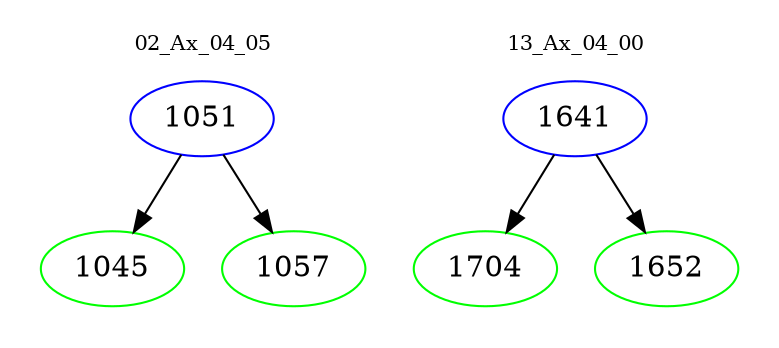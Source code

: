digraph{
subgraph cluster_0 {
color = white
label = "02_Ax_04_05";
fontsize=10;
T0_1051 [label="1051", color="blue"]
T0_1051 -> T0_1045 [color="black"]
T0_1045 [label="1045", color="green"]
T0_1051 -> T0_1057 [color="black"]
T0_1057 [label="1057", color="green"]
}
subgraph cluster_1 {
color = white
label = "13_Ax_04_00";
fontsize=10;
T1_1641 [label="1641", color="blue"]
T1_1641 -> T1_1704 [color="black"]
T1_1704 [label="1704", color="green"]
T1_1641 -> T1_1652 [color="black"]
T1_1652 [label="1652", color="green"]
}
}
